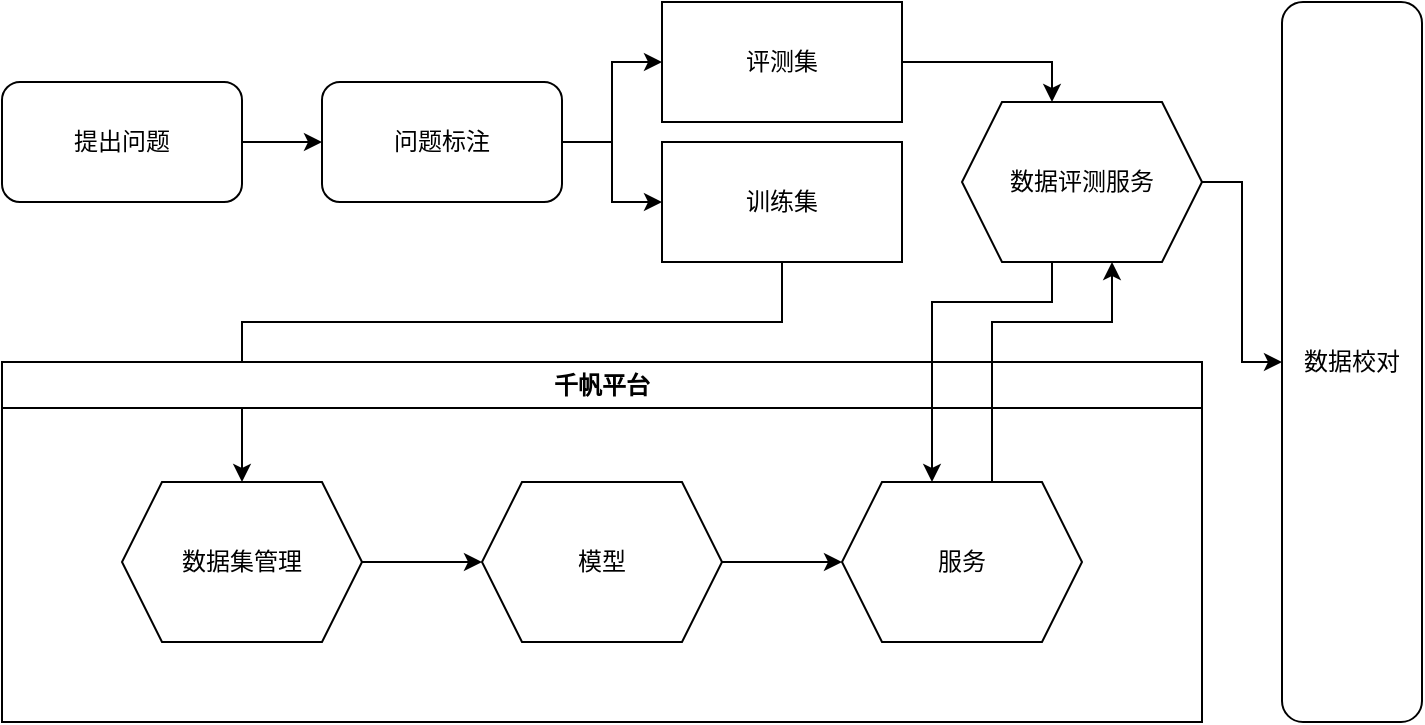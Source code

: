 <mxfile version="22.1.15" type="github">
  <diagram name="第 1 页" id="oA9dvzH2FuCAe9azYhYH">
    <mxGraphModel dx="1434" dy="761" grid="0" gridSize="10" guides="1" tooltips="1" connect="1" arrows="1" fold="1" page="1" pageScale="1" pageWidth="1169" pageHeight="827" math="0" shadow="0">
      <root>
        <mxCell id="0" />
        <mxCell id="1" parent="0" />
        <mxCell id="-be-5AsT4qA79ZcCDN_K-3" value="" style="edgeStyle=orthogonalEdgeStyle;rounded=0;orthogonalLoop=1;jettySize=auto;html=1;" parent="1" source="-be-5AsT4qA79ZcCDN_K-1" target="-be-5AsT4qA79ZcCDN_K-2" edge="1">
          <mxGeometry relative="1" as="geometry" />
        </mxCell>
        <mxCell id="-be-5AsT4qA79ZcCDN_K-1" value="提出问题" style="rounded=1;whiteSpace=wrap;html=1;" parent="1" vertex="1">
          <mxGeometry x="70" y="100" width="120" height="60" as="geometry" />
        </mxCell>
        <mxCell id="-be-5AsT4qA79ZcCDN_K-5" value="" style="edgeStyle=orthogonalEdgeStyle;rounded=0;orthogonalLoop=1;jettySize=auto;html=1;entryX=0;entryY=0.5;entryDx=0;entryDy=0;" parent="1" source="-be-5AsT4qA79ZcCDN_K-2" target="-be-5AsT4qA79ZcCDN_K-11" edge="1">
          <mxGeometry relative="1" as="geometry">
            <mxPoint x="430" y="90" as="targetPoint" />
          </mxGeometry>
        </mxCell>
        <mxCell id="-be-5AsT4qA79ZcCDN_K-6" style="edgeStyle=orthogonalEdgeStyle;rounded=0;orthogonalLoop=1;jettySize=auto;html=1;exitX=1;exitY=0.5;exitDx=0;exitDy=0;entryX=0;entryY=0.5;entryDx=0;entryDy=0;" parent="1" source="-be-5AsT4qA79ZcCDN_K-2" target="-be-5AsT4qA79ZcCDN_K-12" edge="1">
          <mxGeometry relative="1" as="geometry">
            <mxPoint x="430" y="170" as="targetPoint" />
          </mxGeometry>
        </mxCell>
        <mxCell id="-be-5AsT4qA79ZcCDN_K-2" value="问题标注" style="whiteSpace=wrap;html=1;rounded=1;" parent="1" vertex="1">
          <mxGeometry x="230" y="100" width="120" height="60" as="geometry" />
        </mxCell>
        <mxCell id="-be-5AsT4qA79ZcCDN_K-24" style="edgeStyle=orthogonalEdgeStyle;rounded=0;orthogonalLoop=1;jettySize=auto;html=1;exitX=1;exitY=0.5;exitDx=0;exitDy=0;entryX=0.375;entryY=0;entryDx=0;entryDy=0;" parent="1" source="-be-5AsT4qA79ZcCDN_K-11" target="-be-5AsT4qA79ZcCDN_K-23" edge="1">
          <mxGeometry relative="1" as="geometry" />
        </mxCell>
        <mxCell id="-be-5AsT4qA79ZcCDN_K-11" value="评测集" style="rounded=0;whiteSpace=wrap;html=1;" parent="1" vertex="1">
          <mxGeometry x="400" y="60" width="120" height="60" as="geometry" />
        </mxCell>
        <mxCell id="FzfMPwuMvIwzorTcClLy-2" style="edgeStyle=orthogonalEdgeStyle;rounded=0;orthogonalLoop=1;jettySize=auto;html=1;exitX=0.5;exitY=1;exitDx=0;exitDy=0;" edge="1" parent="1" source="-be-5AsT4qA79ZcCDN_K-12" target="-be-5AsT4qA79ZcCDN_K-17">
          <mxGeometry relative="1" as="geometry">
            <Array as="points">
              <mxPoint x="460" y="220" />
              <mxPoint x="190" y="220" />
            </Array>
          </mxGeometry>
        </mxCell>
        <mxCell id="-be-5AsT4qA79ZcCDN_K-12" value="训练集" style="rounded=0;whiteSpace=wrap;html=1;" parent="1" vertex="1">
          <mxGeometry x="400" y="130" width="120" height="60" as="geometry" />
        </mxCell>
        <mxCell id="-be-5AsT4qA79ZcCDN_K-16" value="千帆平台" style="swimlane;whiteSpace=wrap;html=1;" parent="1" vertex="1">
          <mxGeometry x="70" y="240" width="600" height="180" as="geometry" />
        </mxCell>
        <mxCell id="-be-5AsT4qA79ZcCDN_K-21" style="edgeStyle=orthogonalEdgeStyle;rounded=0;orthogonalLoop=1;jettySize=auto;html=1;exitX=1;exitY=0.5;exitDx=0;exitDy=0;entryX=0;entryY=0.5;entryDx=0;entryDy=0;" parent="-be-5AsT4qA79ZcCDN_K-16" source="-be-5AsT4qA79ZcCDN_K-8" target="-be-5AsT4qA79ZcCDN_K-20" edge="1">
          <mxGeometry relative="1" as="geometry" />
        </mxCell>
        <mxCell id="-be-5AsT4qA79ZcCDN_K-8" value="模型" style="shape=hexagon;perimeter=hexagonPerimeter2;whiteSpace=wrap;html=1;fixedSize=1;" parent="-be-5AsT4qA79ZcCDN_K-16" vertex="1">
          <mxGeometry x="240" y="60" width="120" height="80" as="geometry" />
        </mxCell>
        <mxCell id="-be-5AsT4qA79ZcCDN_K-19" style="edgeStyle=orthogonalEdgeStyle;rounded=0;orthogonalLoop=1;jettySize=auto;html=1;exitX=1;exitY=0.5;exitDx=0;exitDy=0;entryX=0;entryY=0.5;entryDx=0;entryDy=0;" parent="-be-5AsT4qA79ZcCDN_K-16" source="-be-5AsT4qA79ZcCDN_K-17" target="-be-5AsT4qA79ZcCDN_K-8" edge="1">
          <mxGeometry relative="1" as="geometry" />
        </mxCell>
        <mxCell id="-be-5AsT4qA79ZcCDN_K-17" value="数据集管理" style="shape=hexagon;perimeter=hexagonPerimeter2;whiteSpace=wrap;html=1;fixedSize=1;" parent="-be-5AsT4qA79ZcCDN_K-16" vertex="1">
          <mxGeometry x="60" y="60" width="120" height="80" as="geometry" />
        </mxCell>
        <mxCell id="-be-5AsT4qA79ZcCDN_K-20" value="服务" style="shape=hexagon;perimeter=hexagonPerimeter2;whiteSpace=wrap;html=1;fixedSize=1;" parent="-be-5AsT4qA79ZcCDN_K-16" vertex="1">
          <mxGeometry x="420" y="60" width="120" height="80" as="geometry" />
        </mxCell>
        <mxCell id="FzfMPwuMvIwzorTcClLy-4" style="edgeStyle=orthogonalEdgeStyle;rounded=0;orthogonalLoop=1;jettySize=auto;html=1;exitX=0.375;exitY=1;exitDx=0;exitDy=0;entryX=0.375;entryY=0;entryDx=0;entryDy=0;" edge="1" parent="1" source="-be-5AsT4qA79ZcCDN_K-23" target="-be-5AsT4qA79ZcCDN_K-20">
          <mxGeometry relative="1" as="geometry">
            <Array as="points">
              <mxPoint x="595" y="210" />
              <mxPoint x="535" y="210" />
            </Array>
          </mxGeometry>
        </mxCell>
        <mxCell id="FzfMPwuMvIwzorTcClLy-14" style="edgeStyle=orthogonalEdgeStyle;rounded=0;orthogonalLoop=1;jettySize=auto;html=1;exitX=1;exitY=0.5;exitDx=0;exitDy=0;" edge="1" parent="1" source="-be-5AsT4qA79ZcCDN_K-23" target="FzfMPwuMvIwzorTcClLy-12">
          <mxGeometry relative="1" as="geometry" />
        </mxCell>
        <mxCell id="-be-5AsT4qA79ZcCDN_K-23" value="数据评测服务" style="shape=hexagon;perimeter=hexagonPerimeter2;whiteSpace=wrap;html=1;fixedSize=1;" parent="1" vertex="1">
          <mxGeometry x="550" y="110" width="120" height="80" as="geometry" />
        </mxCell>
        <mxCell id="FzfMPwuMvIwzorTcClLy-5" style="edgeStyle=orthogonalEdgeStyle;rounded=0;orthogonalLoop=1;jettySize=auto;html=1;exitX=0.625;exitY=0;exitDx=0;exitDy=0;entryX=0.625;entryY=1;entryDx=0;entryDy=0;" edge="1" parent="1" source="-be-5AsT4qA79ZcCDN_K-20" target="-be-5AsT4qA79ZcCDN_K-23">
          <mxGeometry relative="1" as="geometry">
            <Array as="points">
              <mxPoint x="565" y="220" />
              <mxPoint x="625" y="220" />
            </Array>
          </mxGeometry>
        </mxCell>
        <mxCell id="FzfMPwuMvIwzorTcClLy-12" value="数据校对" style="rounded=1;whiteSpace=wrap;html=1;" vertex="1" parent="1">
          <mxGeometry x="710" y="60" width="70" height="360" as="geometry" />
        </mxCell>
      </root>
    </mxGraphModel>
  </diagram>
</mxfile>
